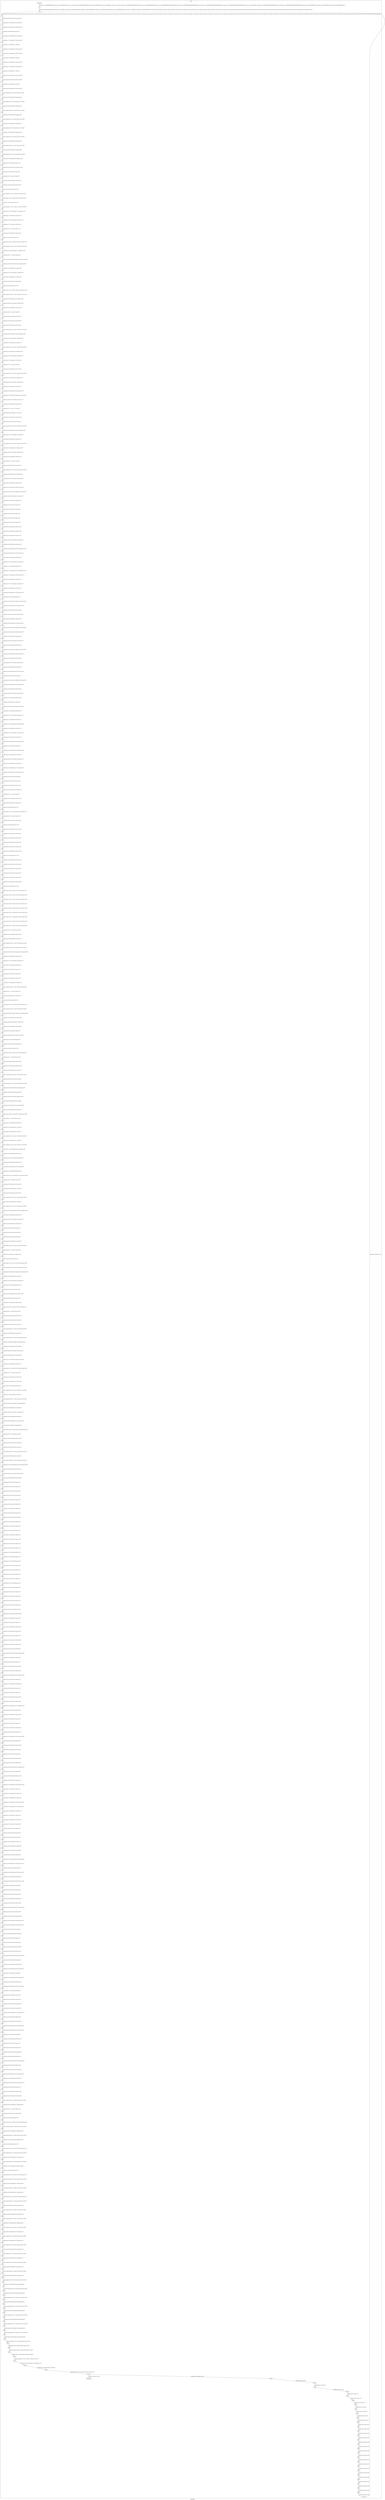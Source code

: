 digraph G {
label="Btor2XCFA";
subgraph cluster_0 {
label="main";
main_init[];
l1[];
l3[];
l4[];
l5[];
l6[];
l7[];
l8[];
l9[];
l10[];
l11[];
l12[];
l13[];
l14[];
l15[];
l16[];
l17[];
l18[];
l19[];
l20[];
l21[];
l22[];
l23[];
l24[];
l25[];
l26[];
l27[];
l28[];
l29[];
l30[];
l31[];
l32[];
l33[];
l34[];
l35[];
l36[];
l37[];
l38[];
l39[];
l40[];
l41[];
l42[];
l43[];
l44[];
l45[];
l46[];
l47[];
l48[];
l49[];
l50[];
l51[];
l52[];
l53[];
l54[];
l55[];
l56[];
l57[];
l58[];
l59[];
l60[];
l61[];
l62[];
l63[];
l64[];
l65[];
l66[];
l67[];
l68[];
l69[];
l70[];
l71[];
l72[];
l73[];
l74[];
l75[];
l76[];
l77[];
l78[];
l79[];
l80[];
l81[];
l82[];
l83[];
l84[];
l85[];
l86[];
l87[];
l88[];
l89[];
l90[];
l91[];
l92[];
l93[];
l94[];
l95[];
l96[];
l97[];
l98[];
l99[];
l100[];
l101[];
l102[];
l103[];
l104[];
l105[];
l106[];
l107[];
l108[];
l109[];
l110[];
l111[];
l112[];
l113[];
l114[];
l115[];
l116[];
l117[];
l118[];
l119[];
l120[];
l121[];
l122[];
l123[];
l124[];
l125[];
l126[];
l127[];
l128[];
l129[];
l130[];
l131[];
l132[];
l133[];
l134[];
l135[];
l136[];
l137[];
l138[];
l139[];
l140[];
l141[];
l142[];
l143[];
l144[];
l145[];
l146[];
l147[];
l148[];
l149[];
l150[];
l151[];
l152[];
l153[];
l154[];
l155[];
l156[];
l157[];
l158[];
l159[];
l160[];
l161[];
l162[];
l163[];
l164[];
l165[];
l166[];
l167[];
l168[];
l169[];
l170[];
l171[];
l172[];
l173[];
l174[];
l175[];
l176[];
l177[];
l178[];
l179[];
l180[];
l181[];
l182[];
l183[];
l184[];
l185[];
l186[];
l187[];
l188[];
l189[];
l190[];
l191[];
l192[];
l193[];
l194[];
l195[];
l196[];
l197[];
l198[];
l199[];
l200[];
l201[];
l202[];
l203[];
l204[];
l205[];
l206[];
l207[];
l208[];
l209[];
l210[];
l211[];
l212[];
l213[];
l214[];
l215[];
l216[];
l217[];
l218[];
l219[];
l220[];
l221[];
l222[];
l223[];
l224[];
l225[];
l226[];
l227[];
l228[];
l229[];
l230[];
l231[];
l232[];
l233[];
l234[];
l235[];
l236[];
l237[];
l238[];
l239[];
l240[];
l241[];
l242[];
l243[];
l244[];
l245[];
l246[];
l247[];
l248[];
l249[];
l250[];
l251[];
l252[];
l253[];
l254[];
l255[];
l256[];
l257[];
l258[];
l259[];
l260[];
l261[];
l262[];
l263[];
l264[];
l265[];
l266[];
l267[];
l268[];
l269[];
l270[];
l271[];
l272[];
l273[];
l274[];
l275[];
l276[];
l277[];
l278[];
l279[];
l280[];
l281[];
l282[];
l283[];
l284[];
l285[];
l286[];
l287[];
l288[];
l289[];
l290[];
l291[];
l292[];
l293[];
l294[];
l295[];
l296[];
l297[];
l298[];
l299[];
l300[];
l301[];
l302[];
l303[];
l304[];
l305[];
l306[];
l307[];
l308[];
l309[];
l310[];
l311[];
l312[];
l313[];
l314[];
l315[];
l316[];
l317[];
l318[];
l319[];
l320[];
l321[];
l322[];
l323[];
l324[];
l325[];
l326[];
l327[];
l328[];
l329[];
l330[];
l331[];
l332[];
l333[];
l334[];
l335[];
l336[];
l337[];
l338[];
l339[];
l340[];
l341[];
l342[];
l343[];
l344[];
l345[];
l346[];
l347[];
l348[];
l349[];
l350[];
l351[];
l352[];
l353[];
l354[];
l355[];
l356[];
l357[];
l358[];
l359[];
l360[];
l361[];
l362[];
l363[];
l364[];
l365[];
l366[];
l367[];
l368[];
l369[];
l370[];
l371[];
l372[];
l373[];
l374[];
l375[];
l376[];
l377[];
l378[];
l379[];
l380[];
l381[];
l382[];
l383[];
l384[];
l385[];
l386[];
l387[];
l388[];
l389[];
l390[];
l391[];
l392[];
l393[];
l394[];
l395[];
l396[];
l397[];
l398[];
l399[];
l400[];
l401[];
l402[];
l403[];
l404[];
l405[];
l406[];
l407[];
l408[];
l409[];
l410[];
l411[];
l412[];
l413[];
l414[];
l415[];
l416[];
l417[];
l418[];
l419[];
l420[];
l421[];
l422[];
l423[];
l424[];
l425[];
l426[];
l427[];
l428[];
l429[];
l430[];
l431[];
l432[];
l433[];
l434[];
l435[];
l436[];
l437[];
l438[];
l439[];
l440[];
l441[];
l442[];
l443[];
l444[];
l445[];
l446[];
l447[];
l448[];
l449[];
l450[];
l451[];
l452[];
l453[];
l454[];
l455[];
l456[];
l457[];
l458[];
l459[];
l460[];
l461[];
l462[];
l463[];
l464[];
l465[];
l466[];
l467[];
l468[];
l469[];
l470[];
l471[];
l472[];
l473[];
l474[];
l475[];
l476[];
l477[];
l478[];
l479[];
l480[];
l481[];
l482[];
l483[];
l484[];
l485[];
l486[];
l487[];
l488[];
l489[];
l490[];
l491[];
l492[];
l493[];
l494[];
l495[];
l496[];
l497[];
l498[];
l499[];
l500[];
l501[];
l502[];
l503[];
l504[];
l505[];
l506[];
l507[];
l508[];
l509[];
l510[];
l511[];
l512[];
l513[];
l514[];
l515[];
l516[];
l517[];
l518[];
l519[];
l520[];
l521[];
l522[];
l523[];
l524[];
l525[];
l526[];
l527[];
l528[];
l529[];
l530[];
l531[];
l532[];
l533[];
l534[];
l535[];
l536[];
l537[];
l538[];
l539[];
l540[];
l541[];
l542[];
main_error[];
l543[];
l544[];
l545[];
l546[];
l547[];
l548[];
l549[];
l550[];
l551[];
l552[];
l553[];
l554[];
l555[];
l556[];
l557[];
l558[];
l559[];
l560[];
l561[];
l562[];
l563[];
l564[];
l565[];
l566[];
l567[];
l568[];
l569[];
l570[];
main_init -> l1 [label="[(assign const_7 #b0000000000000000),(assign const_10 #b00000000),(assign const_25 #b0),(assign const_83 #b0000000000000000),(assign const_86 #b00000000),(assign const_97 #b00000001),(assign const_156 #b1),(assign const_162 #b000000000000000000000000),(assign const_163 #b0000000000000000),(assign const_165 #b00000000000000000000000000010000),(assign const_167 #b00000000000000000000000000001010),(assign const_179 #b00000000000000000000000000000001),(assign const_187 #b00000000000000000000000000000010),(assign const_194 #b00000011),(assign const_205 #b00000000000000000000000001100100),(assign const_213 #b00000000000000000000000000000000),(assign const_424 #b0000000000010110),(assign const_443 #b00000010),(assign const_488 #b0000000000001011)] "];
l3 -> l4 [label="[(havoc input_104),(havoc input_106),(havoc input_108),(havoc input_110),(havoc input_112),(havoc input_114),(havoc input_116),(havoc input_118),(havoc input_120),(havoc input_122),(havoc input_124),(havoc input_126),(havoc input_128),(havoc input_130),(havoc input_132),(havoc input_134),(havoc input_136),(havoc input_138),(havoc input_140),(havoc input_142),(havoc input_144),(havoc input_146),(havoc input_148),(havoc input_150),(havoc input_152),(havoc input_154),(havoc input_158),(havoc input_160),(havoc input_178),(havoc input_193),(havoc input_202),(havoc input_212),(havoc input_218),(havoc input_225),(havoc input_230),(havoc input_239),(havoc input_244),(havoc input_251),(havoc input_256),(havoc input_267),(havoc input_273),(havoc input_279),(havoc input_287),(havoc input_294),(havoc input_300),(havoc input_308),(havoc input_314),(havoc input_319),(havoc input_326),(havoc input_373),(havoc input_388),(havoc input_406),(havoc input_421),(havoc input_437),(havoc input_453),(havoc input_470),(havoc input_485)] "];
l4 -> l5 [label="[(assign binary_66 (bvand state_26 (bvnot state_28)))] "];
l5 -> l6 [label="[(assign binary_67 (bvand binary_66 (bvnot state_30)))] "];
l6 -> l7 [label="[(assign binary_68 (bvand binary_67 (bvnot state_32)))] "];
l7 -> l8 [label="[(assign binary_69 (bvand binary_68 state_34))] "];
l8 -> l9 [label="[(assign binary_70 (bvand binary_69 (bvnot state_36)))] "];
l9 -> l10 [label="[(assign binary_71 (bvand binary_70 (bvnot state_38)))] "];
l10 -> l11 [label="[(assign binary_72 (bvand binary_71 state_40))] "];
l11 -> l12 [label="[(assign binary_73 (bvand binary_72 (bvnot state_42)))] "];
l12 -> l13 [label="[(assign binary_74 (bvand binary_73 (bvnot state_44)))] "];
l13 -> l14 [label="[(assign binary_75 (bvand binary_74 state_46))] "];
l14 -> l15 [label="[(assign binary_76 (bvand binary_75 (bvnot state_48)))] "];
l15 -> l16 [label="[(assign binary_77 (bvand binary_76 (bvnot state_50)))] "];
l16 -> l17 [label="[(assign binary_78 (bvand binary_77 state_52))] "];
l17 -> l18 [label="[(assign binary_79 (bvand binary_78 (bvnot state_54)))] "];
l18 -> l19 [label="[(assign binary_80 (bvand binary_79 (bvnot state_56)))] "];
l19 -> l20 [label="[(assign binary_81 (bvand binary_80 state_58))] "];
l20 -> l21 [label="[(assign binary_82 (bvand binary_81 (bvnot state_60)))] "];
l21 -> l22 [label="[(assign comparison_84 (ite (= const_83 state_8) #b1 #b0))] "];
l22 -> l23 [label="[(assign binary_85 (bvand binary_82 comparison_84))] "];
l23 -> l24 [label="[(assign comparison_87 (ite (= const_86 state_11) #b1 #b0))] "];
l24 -> l25 [label="[(assign binary_88 (bvand binary_85 comparison_87))] "];
l25 -> l26 [label="[(assign comparison_89 (ite (= const_83 state_13) #b1 #b0))] "];
l26 -> l27 [label="[(assign binary_90 (bvand binary_88 comparison_89))] "];
l27 -> l28 [label="[(assign comparison_91 (ite (= const_83 state_15) #b1 #b0))] "];
l28 -> l29 [label="[(assign binary_92 (bvand binary_90 comparison_91))] "];
l29 -> l30 [label="[(assign comparison_93 (ite (= const_83 state_17) #b1 #b0))] "];
l30 -> l31 [label="[(assign binary_94 (bvand binary_92 comparison_93))] "];
l31 -> l32 [label="[(assign comparison_95 (ite (= const_83 state_19) #b1 #b0))] "];
l32 -> l33 [label="[(assign binary_96 (bvand binary_94 comparison_95))] "];
l33 -> l34 [label="[(assign comparison_98 (ite (= const_97 state_21) #b1 #b0))] "];
l34 -> l35 [label="[(assign binary_99 (bvand binary_96 comparison_98))] "];
l35 -> l36 [label="[(assign comparison_100 (ite (= const_83 state_23) #b1 #b0))] "];
l36 -> l37 [label="[(assign binary_101 (bvand binary_99 comparison_100))] "];
l37 -> l38 [label="[(assign binary_102 (bvand state_64 binary_101))] "];
l38 -> l39 [label="[(assign binary_159 (bvor input_122 (bvnot input_158)))] "];
l39 -> l40 [label="[(assign binary_161 (bvor input_124 input_158))] "];
l40 -> l41 [label="[(assign binary_164 (++ input_104 const_163))] "];
l41 -> l42 [label="[(assign binary_166 (bvashr binary_164 const_165))] "];
l42 -> l43 [label="[(assign binary_168 (bvsrem binary_166 const_167))] "];
l43 -> l44 [label="[(assign slice_169 (extract binary_168 8 32))] "];
l44 -> l45 [label="[(assign comparison_170 (ite (= const_162 slice_169) #b1 #b0))] "];
l45 -> l46 [label="[(assign ternary_171 (ite (= input_158 #b1) const_86 input_106))] "];
l46 -> l47 [label="[(assign slice_172 (extract binary_168 0 8))] "];
l47 -> l48 [label="[(assign comparison_173 (ite (= ternary_171 slice_172) #b1 #b0))] "];
l48 -> l49 [label="[(assign binary_174 (bvand comparison_170 comparison_173))] "];
l49 -> l50 [label="[(assign binary_175 (bvand binary_161 binary_174))] "];
l50 -> l51 [label="[(assign binary_176 (bvor (bvnot input_160) binary_175))] "];
l51 -> l52 [label="[(assign binary_177 (bvand binary_159 binary_176))] "];
l52 -> l53 [label="[(assign binary_180 (++ const_162 ternary_171))] "];
l53 -> l54 [label="[(assign binary_181 (bvadd const_179 binary_180))] "];
l54 -> l55 [label="[(assign slice_182 (extract binary_181 0 8))] "];
l55 -> l56 [label="[(assign ternary_183 (ite (= input_160 #b1) slice_182 ternary_171))] "];
l56 -> l57 [label="[(assign comparison_184 (ite (= slice_172 ternary_183) #b1 #b0))] "];
l57 -> l58 [label="[(assign binary_185 (bvand comparison_170 comparison_184))] "];
l58 -> l59 [label="[(assign binary_186 (++ const_162 ternary_183))] "];
l59 -> l60 [label="[(assign comparison_188 (ite (bvule binary_186 const_187) #b1 #b0))] "];
l60 -> l61 [label="[(assign binary_189 (bvand (bvnot binary_185) comparison_188))] "];
l61 -> l62 [label="[(assign binary_190 (bvand binary_161 binary_189))] "];
l62 -> l63 [label="[(assign binary_191 (bvor (bvnot input_178) binary_190))] "];
l63 -> l64 [label="[(assign binary_192 (bvand binary_177 binary_191))] "];
l64 -> l65 [label="[(assign binary_195 (bvadd const_179 binary_186))] "];
l65 -> l66 [label="[(assign slice_196 (extract binary_195 0 8))] "];
l66 -> l67 [label="[(assign ternary_197 (ite (= input_178 #b1) slice_196 ternary_183))] "];
l67 -> l68 [label="[(assign comparison_198 (ite (= const_194 ternary_197) #b1 #b0))] "];
l68 -> l69 [label="[(assign binary_199 (bvand binary_161 comparison_198))] "];
l69 -> l70 [label="[(assign binary_200 (bvor (bvnot input_193) binary_199))] "];
l70 -> l71 [label="[(assign binary_201 (bvand binary_192 binary_200))] "];
l71 -> l72 [label="[(assign binary_203 (++ input_108 const_163))] "];
l72 -> l73 [label="[(assign binary_204 (bvashr binary_203 const_165))] "];
l73 -> l74 [label="[(assign binary_206 (bvsrem binary_204 const_205))] "];
l74 -> l75 [label="[(assign binary_207 (bvsdiv binary_206 const_167))] "];
l75 -> l76 [label="[(assign comparison_208 (ite (= const_179 binary_207) #b1 #b0))] "];
l76 -> l77 [label="[(assign binary_209 (bvand input_130 (bvnot comparison_208)))] "];
l77 -> l78 [label="[(assign binary_210 (bvor (bvnot input_202) binary_209))] "];
l78 -> l79 [label="[(assign binary_211 (bvand binary_201 binary_210))] "];
l79 -> l80 [label="[(assign comparison_214 (ite (= const_213 binary_204) #b1 #b0))] "];
l80 -> l81 [label="[(assign binary_215 (bvand input_132 comparison_214))] "];
l81 -> l82 [label="[(assign binary_216 (bvor (bvnot input_212) binary_215))] "];
l82 -> l83 [label="[(assign binary_217 (bvand binary_211 binary_216))] "];
l83 -> l84 [label="[(assign binary_219 (++ input_110 const_163))] "];
l84 -> l85 [label="[(assign binary_220 (bvashr binary_219 const_165))] "];
l85 -> l86 [label="[(assign comparison_221 (ite (= const_179 binary_220) #b1 #b0))] "];
l86 -> l87 [label="[(assign binary_222 (bvand input_136 comparison_221))] "];
l87 -> l88 [label="[(assign binary_223 (bvor (bvnot input_218) binary_222))] "];
l88 -> l89 [label="[(assign binary_224 (bvand binary_217 binary_223))] "];
l89 -> l90 [label="[(assign binary_226 (bvand input_136 (bvnot input_218)))] "];
l90 -> l91 [label="[(assign binary_227 (bvand (bvnot comparison_221) binary_226))] "];
l91 -> l92 [label="[(assign binary_228 (bvor (bvnot input_225) binary_227))] "];
l92 -> l93 [label="[(assign binary_229 (bvand binary_224 binary_228))] "];
l93 -> l94 [label="[(assign binary_231 (++ input_112 const_163))] "];
l94 -> l95 [label="[(assign binary_232 (bvashr binary_231 const_165))] "];
l95 -> l96 [label="[(assign binary_233 (bvsrem binary_232 const_205))] "];
l96 -> l97 [label="[(assign binary_234 (bvsdiv binary_233 const_167))] "];
l97 -> l98 [label="[(assign comparison_235 (ite (= const_187 binary_234) #b1 #b0))] "];
l98 -> l99 [label="[(assign binary_236 (bvand input_142 (bvnot comparison_235)))] "];
l99 -> l100 [label="[(assign binary_237 (bvor (bvnot input_230) binary_236))] "];
l100 -> l101 [label="[(assign binary_238 (bvand binary_229 binary_237))] "];
l101 -> l102 [label="[(assign comparison_240 (ite (= const_213 binary_232) #b1 #b0))] "];
l102 -> l103 [label="[(assign binary_241 (bvand input_144 comparison_240))] "];
l103 -> l104 [label="[(assign binary_242 (bvor (bvnot input_239) binary_241))] "];
l104 -> l105 [label="[(assign binary_243 (bvand binary_238 binary_242))] "];
l105 -> l106 [label="[(assign binary_245 (++ input_114 const_163))] "];
l106 -> l107 [label="[(assign binary_246 (bvashr binary_245 const_165))] "];
l107 -> l108 [label="[(assign comparison_247 (ite (= const_187 binary_246) #b1 #b0))] "];
l108 -> l109 [label="[(assign binary_248 (bvand input_148 comparison_247))] "];
l109 -> l110 [label="[(assign binary_249 (bvor (bvnot input_244) binary_248))] "];
l110 -> l111 [label="[(assign binary_250 (bvand binary_243 binary_249))] "];
l111 -> l112 [label="[(assign binary_252 (bvand input_148 (bvnot input_244)))] "];
l112 -> l113 [label="[(assign binary_253 (bvand (bvnot comparison_247) binary_252))] "];
l113 -> l114 [label="[(assign binary_254 (bvor (bvnot input_251) binary_253))] "];
l114 -> l115 [label="[(assign binary_255 (bvand binary_250 binary_254))] "];
l115 -> l116 [label="[(assign binary_257 (bvor input_140 input_230))] "];
l116 -> l117 [label="[(assign binary_258 (bvor binary_257 input_239))] "];
l117 -> l118 [label="[(assign binary_259 (bvor input_120 input_193))] "];
l118 -> l119 [label="[(assign binary_260 (bvor input_128 input_202))] "];
l119 -> l120 [label="[(assign binary_261 (bvor binary_260 input_212))] "];
l120 -> l121 [label="[(assign binary_262 (bvand binary_259 binary_261))] "];
l121 -> l122 [label="[(assign binary_263 (bvand binary_258 binary_262))] "];
l122 -> l123 [label="[(assign binary_264 (bvand input_154 binary_263))] "];
l123 -> l124 [label="[(assign binary_265 (bvor (bvnot input_256) binary_264))] "];
l124 -> l125 [label="[(assign binary_266 (bvand binary_255 binary_265))] "];
l125 -> l126 [label="[(assign binary_268 (bvand binary_259 (bvnot comparison_214)))] "];
l126 -> l127 [label="[(assign binary_269 (bvand input_132 (bvnot input_212)))] "];
l127 -> l128 [label="[(assign binary_270 (bvand binary_268 binary_269))] "];
l128 -> l129 [label="[(assign binary_271 (bvor (bvnot input_267) binary_270))] "];
l129 -> l130 [label="[(assign binary_272 (bvand binary_266 binary_271))] "];
l130 -> l131 [label="[(assign binary_274 (bvand binary_259 (bvnot comparison_214)))] "];
l131 -> l132 [label="[(assign binary_275 (bvand binary_269 (bvnot input_267)))] "];
l132 -> l133 [label="[(assign binary_276 (bvand binary_274 binary_275))] "];
l133 -> l134 [label="[(assign binary_277 (bvor (bvnot input_273) binary_276))] "];
l134 -> l135 [label="[(assign binary_278 (bvand binary_272 binary_277))] "];
l135 -> l136 [label="[(assign binary_280 (bvand input_122 (bvnot input_158)))] "];
l136 -> l137 [label="[(assign binary_281 (bvor binary_280 input_273))] "];
l137 -> l138 [label="[(assign binary_282 (bvand (bvnot comparison_214) binary_281))] "];
l138 -> l139 [label="[(assign binary_283 (bvand binary_275 (bvnot input_273)))] "];
l139 -> l140 [label="[(assign binary_284 (bvand binary_282 binary_283))] "];
l140 -> l141 [label="[(assign binary_285 (bvor (bvnot input_279) binary_284))] "];
l141 -> l142 [label="[(assign binary_286 (bvand binary_278 binary_285))] "];
l142 -> l143 [label="[(assign binary_288 (bvand input_144 (bvnot input_239)))] "];
l143 -> l144 [label="[(assign binary_289 (bvand (bvnot comparison_240) binary_288))] "];
l144 -> l145 [label="[(assign binary_290 (bvand binary_259 (bvnot input_273)))] "];
l145 -> l146 [label="[(assign binary_291 (bvand binary_289 binary_290))] "];
l146 -> l147 [label="[(assign binary_292 (bvor (bvnot input_287) binary_291))] "];
l147 -> l148 [label="[(assign binary_293 (bvand binary_286 binary_292))] "];
l148 -> l149 [label="[(assign binary_295 (bvand (bvnot comparison_240) binary_290))] "];
l149 -> l150 [label="[(assign binary_296 (bvand binary_288 (bvnot input_287)))] "];
l150 -> l151 [label="[(assign binary_297 (bvand binary_295 binary_296))] "];
l151 -> l152 [label="[(assign binary_298 (bvor (bvnot input_294) binary_297))] "];
l152 -> l153 [label="[(assign binary_299 (bvand binary_293 binary_298))] "];
l153 -> l154 [label="[(assign binary_301 (bvand binary_281 (bvnot input_279)))] "];
l154 -> l155 [label="[(assign binary_302 (bvor binary_301 input_294))] "];
l155 -> l156 [label="[(assign binary_303 (bvand (bvnot comparison_240) binary_302))] "];
l156 -> l157 [label="[(assign binary_304 (bvand binary_296 (bvnot input_294)))] "];
l157 -> l158 [label="[(assign binary_305 (bvand binary_303 binary_304))] "];
l158 -> l159 [label="[(assign binary_306 (bvor (bvnot input_300) binary_305))] "];
l159 -> l160 [label="[(assign binary_307 (bvand binary_299 binary_306))] "];
l160 -> l161 [label="[(assign binary_309 (bvor input_152 input_256))] "];
l161 -> l162 [label="[(assign binary_310 (bvand binary_290 (bvnot input_294)))] "];
l162 -> l163 [label="[(assign binary_311 (bvand binary_309 binary_310))] "];
l163 -> l164 [label="[(assign binary_312 (bvor (bvnot input_308) binary_311))] "];
l164 -> l165 [label="[(assign binary_313 (bvand binary_307 binary_312))] "];
l165 -> l166 [label="[(assign binary_315 (bvand binary_309 (bvnot input_308)))] "];
l166 -> l167 [label="[(assign binary_316 (bvand binary_310 binary_315))] "];
l167 -> l168 [label="[(assign binary_317 (bvor (bvnot input_314) binary_316))] "];
l168 -> l169 [label="[(assign binary_318 (bvand binary_313 binary_317))] "];
l169 -> l170 [label="[(assign binary_320 (bvand binary_302 (bvnot input_300)))] "];
l170 -> l171 [label="[(assign binary_321 (bvor binary_320 input_314))] "];
l171 -> l172 [label="[(assign binary_322 (bvand binary_315 (bvnot input_314)))] "];
l172 -> l173 [label="[(assign binary_323 (bvand binary_321 binary_322))] "];
l173 -> l174 [label="[(assign binary_324 (bvor (bvnot input_319) binary_323))] "];
l174 -> l175 [label="[(assign binary_325 (bvand binary_318 binary_324))] "];
l175 -> l176 [label="[(assign binary_327 (bvand binary_161 (bvnot input_193)))] "];
l176 -> l177 [label="[(assign binary_328 (bvand input_154 (bvnot input_256)))] "];
l177 -> l178 [label="[(assign binary_329 (bvor binary_328 input_308))] "];
l178 -> l179 [label="[(assign binary_330 (bvor binary_329 input_314))] "];
l179 -> l180 [label="[(assign binary_331 (bvor binary_330 input_319))] "];
l180 -> l181 [label="[(assign binary_332 (bvand binary_327 binary_331))] "];
l181 -> l182 [label="[(assign binary_333 (++ const_162 input_116))] "];
l182 -> l183 [label="[(assign binary_334 (bvsrem binary_333 const_187))] "];
l183 -> l184 [label="[(assign binary_335 (bvadd const_179 binary_334))] "];
l184 -> l185 [label="[(assign slice_336 (extract binary_335 0 8))] "];
l185 -> l186 [label="[(assign ternary_337 (ite (= input_256 #b1) slice_336 input_116))] "];
l186 -> l187 [label="[(assign binary_338 (++ const_162 ternary_337))] "];
l187 -> l188 [label="[(assign binary_339 (bvmul const_167 binary_338))] "];
l188 -> l189 [label="[(assign slice_340 (extract binary_339 0 16))] "];
l189 -> l190 [label="[(assign binary_341 (bvsrem binary_232 const_167))] "];
l190 -> l191 [label="[(assign binary_342 (bvmul const_167 binary_341))] "];
l191 -> l192 [label="[(assign binary_343 (bvadd const_187 binary_342))] "];
l192 -> l193 [label="[(assign binary_344 (bvmul const_167 binary_234))] "];
l193 -> l194 [label="[(assign binary_345 (bvmul const_167 binary_344))] "];
l194 -> l195 [label="[(assign binary_346 (bvadd binary_343 binary_345))] "];
l195 -> l196 [label="[(assign slice_347 (extract binary_346 0 16))] "];
l196 -> l197 [label="[(assign binary_348 (bvsrem binary_204 const_167))] "];
l197 -> l198 [label="[(assign binary_349 (bvmul const_167 binary_348))] "];
l198 -> l199 [label="[(assign binary_350 (bvadd const_179 binary_349))] "];
l199 -> l200 [label="[(assign binary_351 (bvmul const_167 binary_207))] "];
l200 -> l201 [label="[(assign binary_352 (bvmul const_167 binary_351))] "];
l201 -> l202 [label="[(assign binary_353 (bvadd binary_350 binary_352))] "];
l202 -> l203 [label="[(assign slice_354 (extract binary_353 0 16))] "];
l203 -> l204 [label="[(assign ternary_355 (ite (= input_267 #b1) slice_354 input_104))] "];
l204 -> l205 [label="[(assign ternary_356 (ite (= input_273 #b1) slice_354 ternary_355))] "];
l205 -> l206 [label="[(assign ternary_357 (ite (= input_279 #b1) slice_354 ternary_356))] "];
l206 -> l207 [label="[(assign ternary_358 (ite (= input_287 #b1) slice_347 ternary_357))] "];
l207 -> l208 [label="[(assign ternary_359 (ite (= input_294 #b1) slice_347 ternary_358))] "];
l208 -> l209 [label="[(assign ternary_360 (ite (= input_300 #b1) slice_347 ternary_359))] "];
l209 -> l210 [label="[(assign ternary_361 (ite (= input_308 #b1) slice_340 ternary_360))] "];
l210 -> l211 [label="[(assign ternary_362 (ite (= input_314 #b1) slice_340 ternary_361))] "];
l211 -> l212 [label="[(assign ternary_363 (ite (= input_319 #b1) slice_340 ternary_362))] "];
l212 -> l213 [label="[(assign binary_364 (++ ternary_363 const_163))] "];
l213 -> l214 [label="[(assign binary_365 (bvashr binary_364 const_165))] "];
l214 -> l215 [label="[(assign binary_366 (bvsrem binary_365 const_167))] "];
l215 -> l216 [label="[(assign comparison_367 (ite (= const_213 binary_366) #b1 #b0))] "];
l216 -> l217 [label="[(assign comparison_368 (ite (= const_86 ternary_197) #b1 #b0))] "];
l217 -> l218 [label="[(assign binary_369 (bvand (bvnot comparison_367) comparison_368))] "];
l218 -> l219 [label="[(assign binary_370 (bvand binary_332 binary_369))] "];
l219 -> l220 [label="[(assign binary_371 (bvor (bvnot input_326) binary_370))] "];
l220 -> l221 [label="[(assign binary_372 (bvand binary_325 binary_371))] "];
l221 -> l222 [label="[(assign binary_374 (bvor binary_261 input_267))] "];
l222 -> l223 [label="[(assign binary_375 (bvor binary_374 input_273))] "];
l223 -> l224 [label="[(assign binary_376 (bvor binary_375 input_279))] "];
l224 -> l225 [label="[(assign binary_377 (bvand binary_327 binary_376))] "];
l225 -> l226 [label="[(assign comparison_378 (ite (= const_179 binary_366) #b1 #b0))] "];
l226 -> l227 [label="[(assign binary_379 (++ const_162 ternary_197))] "];
l227 -> l228 [label="[(assign binary_380 (bvadd const_179 binary_379))] "];
l228 -> l229 [label="[(assign slice_381 (extract binary_380 0 8))] "];
l229 -> l230 [label="[(assign ternary_382 (ite (= input_326 #b1) slice_381 ternary_197))] "];
l230 -> l231 [label="[(assign comparison_383 (ite (= const_97 ternary_382) #b1 #b0))] "];
l231 -> l232 [label="[(assign binary_384 (bvand (bvnot comparison_378) comparison_383))] "];
l232 -> l233 [label="[(assign binary_385 (bvand binary_377 binary_384))] "];
l233 -> l234 [label="[(assign binary_386 (bvor (bvnot input_373) binary_385))] "];
l234 -> l235 [label="[(assign binary_387 (bvand binary_372 binary_386))] "];
l235 -> l236 [label="[(assign binary_389 (bvor input_134 input_218))] "];
l236 -> l237 [label="[(assign binary_390 (bvand input_130 (bvnot input_202)))] "];
l237 -> l238 [label="[(assign binary_391 (bvor binary_390 input_373))] "];
l238 -> l239 [label="[(assign binary_392 (bvand binary_389 binary_391))] "];
l239 -> l240 [label="[(assign slice_393 (extract binary_365 0 16))] "];
l240 -> l241 [label="[(assign ternary_394 (ite (= input_373 #b1) slice_393 input_108))] "];
l241 -> l242 [label="[(assign binary_395 (++ ternary_394 const_163))] "];
l242 -> l243 [label="[(assign binary_396 (bvashr binary_395 const_165))] "];
l243 -> l244 [label="[(assign binary_397 (bvsrem binary_396 const_205))] "];
l244 -> l245 [label="[(assign binary_398 (bvsdiv binary_397 const_167))] "];
l245 -> l246 [label="[(assign comparison_399 (ite (= const_179 binary_398) #b1 #b0))] "];
l246 -> l247 [label="[(assign binary_400 (bvsdiv binary_396 const_205))] "];
l247 -> l248 [label="[(assign comparison_401 (ite (= const_213 binary_400) #b1 #b0))] "];
l248 -> l249 [label="[(assign binary_402 (bvand comparison_399 comparison_401))] "];
l249 -> l250 [label="[(assign binary_403 (bvand binary_392 binary_402))] "];
l250 -> l251 [label="[(assign binary_404 (bvor (bvnot input_388) binary_403))] "];
l251 -> l252 [label="[(assign binary_405 (bvand binary_387 binary_404))] "];
l252 -> l253 [label="[(assign binary_407 (bvand binary_391 (bvnot input_388)))] "];
l253 -> l254 [label="[(assign binary_408 (bvand binary_389 binary_407))] "];
l254 -> l255 [label="[(assign ternary_409 (ite (= input_388 #b1) const_83 ternary_394))] "];
l255 -> l256 [label="[(assign binary_410 (++ ternary_409 const_163))] "];
l256 -> l257 [label="[(assign binary_411 (bvashr binary_410 const_165))] "];
l257 -> l258 [label="[(assign binary_412 (bvsrem binary_411 const_205))] "];
l258 -> l259 [label="[(assign binary_413 (bvsdiv binary_412 const_167))] "];
l259 -> l260 [label="[(assign comparison_414 (ite (= const_179 binary_413) #b1 #b0))] "];
l260 -> l261 [label="[(assign binary_415 (bvsdiv binary_411 const_205))] "];
l261 -> l262 [label="[(assign comparison_416 (ite (= const_213 binary_415) #b1 #b0))] "];
l262 -> l263 [label="[(assign binary_417 (bvand comparison_414 comparison_416))] "];
l263 -> l264 [label="[(assign binary_418 (bvand binary_408 binary_417))] "];
l264 -> l265 [label="[(assign binary_419 (bvor (bvnot input_406) binary_418))] "];
l265 -> l266 [label="[(assign binary_420 (bvand binary_405 binary_419))] "];
l266 -> l267 [label="[(assign binary_422 (bvand binary_407 (bvnot input_406)))] "];
l267 -> l268 [label="[(assign binary_423 (bvand binary_389 binary_422))] "];
l268 -> l269 [label="[(assign ternary_425 (ite (= input_406 #b1) const_424 ternary_409))] "];
l269 -> l270 [label="[(assign binary_426 (++ ternary_425 const_163))] "];
l270 -> l271 [label="[(assign binary_427 (bvashr binary_426 const_165))] "];
l271 -> l272 [label="[(assign binary_428 (bvsrem binary_427 const_205))] "];
l272 -> l273 [label="[(assign binary_429 (bvsdiv binary_428 const_167))] "];
l273 -> l274 [label="[(assign comparison_430 (ite (= const_179 binary_429) #b1 #b0))] "];
l274 -> l275 [label="[(assign binary_431 (bvsdiv binary_427 const_205))] "];
l275 -> l276 [label="[(assign comparison_432 (ite (= const_213 binary_431) #b1 #b0))] "];
l276 -> l277 [label="[(assign binary_433 (bvand comparison_430 (bvnot comparison_432)))] "];
l277 -> l278 [label="[(assign binary_434 (bvand binary_423 binary_433))] "];
l278 -> l279 [label="[(assign binary_435 (bvor (bvnot input_421) binary_434))] "];
l279 -> l280 [label="[(assign binary_436 (bvand binary_420 binary_435))] "];
l280 -> l281 [label="[(assign binary_438 (bvor binary_258 input_287))] "];
l281 -> l282 [label="[(assign binary_439 (bvor binary_438 input_294))] "];
l282 -> l283 [label="[(assign binary_440 (bvor binary_439 input_300))] "];
l283 -> l284 [label="[(assign binary_441 (bvand binary_327 binary_440))] "];
l284 -> l285 [label="[(assign comparison_442 (ite (= const_187 binary_366) #b1 #b0))] "];
l285 -> l286 [label="[(assign binary_444 (++ const_162 ternary_382))] "];
l286 -> l287 [label="[(assign binary_445 (bvadd const_179 binary_444))] "];
l287 -> l288 [label="[(assign slice_446 (extract binary_445 0 8))] "];
l288 -> l289 [label="[(assign ternary_447 (ite (= input_373 #b1) slice_446 ternary_382))] "];
l289 -> l290 [label="[(assign comparison_448 (ite (= const_443 ternary_447) #b1 #b0))] "];
l290 -> l291 [label="[(assign binary_449 (bvand (bvnot comparison_442) comparison_448))] "];
l291 -> l292 [label="[(assign binary_450 (bvand binary_441 binary_449))] "];
l292 -> l293 [label="[(assign binary_451 (bvor (bvnot input_437) binary_450))] "];
l293 -> l294 [label="[(assign binary_452 (bvand binary_436 binary_451))] "];
l294 -> l295 [label="[(assign binary_454 (bvor input_146 input_244))] "];
l295 -> l296 [label="[(assign binary_455 (bvand input_142 (bvnot input_230)))] "];
l296 -> l297 [label="[(assign binary_456 (bvor binary_455 input_437))] "];
l297 -> l298 [label="[(assign binary_457 (bvand binary_454 binary_456))] "];
l298 -> l299 [label="[(assign ternary_458 (ite (= input_437 #b1) slice_393 input_112))] "];
l299 -> l300 [label="[(assign binary_459 (++ ternary_458 const_163))] "];
l300 -> l301 [label="[(assign binary_460 (bvashr binary_459 const_165))] "];
l301 -> l302 [label="[(assign binary_461 (bvsrem binary_460 const_205))] "];
l302 -> l303 [label="[(assign binary_462 (bvsdiv binary_461 const_167))] "];
l303 -> l304 [label="[(assign comparison_463 (ite (= const_187 binary_462) #b1 #b0))] "];
l304 -> l305 [label="[(assign binary_464 (bvsdiv binary_460 const_205))] "];
l305 -> l306 [label="[(assign comparison_465 (ite (= const_213 binary_464) #b1 #b0))] "];
l306 -> l307 [label="[(assign binary_466 (bvand comparison_463 comparison_465))] "];
l307 -> l308 [label="[(assign binary_467 (bvand binary_457 binary_466))] "];
l308 -> l309 [label="[(assign binary_468 (bvor (bvnot input_453) binary_467))] "];
l309 -> l310 [label="[(assign binary_469 (bvand binary_452 binary_468))] "];
l310 -> l311 [label="[(assign binary_471 (bvand binary_456 (bvnot input_453)))] "];
l311 -> l312 [label="[(assign binary_472 (bvand binary_454 binary_471))] "];
l312 -> l313 [label="[(assign ternary_473 (ite (= input_453 #b1) const_83 ternary_458))] "];
l313 -> l314 [label="[(assign binary_474 (++ ternary_473 const_163))] "];
l314 -> l315 [label="[(assign binary_475 (bvashr binary_474 const_165))] "];
l315 -> l316 [label="[(assign binary_476 (bvsrem binary_475 const_205))] "];
l316 -> l317 [label="[(assign binary_477 (bvsdiv binary_476 const_167))] "];
l317 -> l318 [label="[(assign comparison_478 (ite (= const_187 binary_477) #b1 #b0))] "];
l318 -> l319 [label="[(assign binary_479 (bvsdiv binary_475 const_205))] "];
l319 -> l320 [label="[(assign comparison_480 (ite (= const_213 binary_479) #b1 #b0))] "];
l320 -> l321 [label="[(assign binary_481 (bvand comparison_478 comparison_480))] "];
l321 -> l322 [label="[(assign binary_482 (bvand binary_472 binary_481))] "];
l322 -> l323 [label="[(assign binary_483 (bvor (bvnot input_470) binary_482))] "];
l323 -> l324 [label="[(assign binary_484 (bvand binary_469 binary_483))] "];
l324 -> l325 [label="[(assign binary_486 (bvand binary_471 (bvnot input_470)))] "];
l325 -> l326 [label="[(assign binary_487 (bvand binary_454 binary_486))] "];
l326 -> l327 [label="[(assign ternary_489 (ite (= input_470 #b1) const_488 ternary_473))] "];
l327 -> l328 [label="[(assign binary_490 (++ ternary_489 const_163))] "];
l328 -> l329 [label="[(assign binary_491 (bvashr binary_490 const_165))] "];
l329 -> l330 [label="[(assign binary_492 (bvsrem binary_491 const_205))] "];
l330 -> l331 [label="[(assign binary_493 (bvsdiv binary_492 const_167))] "];
l331 -> l332 [label="[(assign comparison_494 (ite (= const_187 binary_493) #b1 #b0))] "];
l332 -> l333 [label="[(assign binary_495 (bvsdiv binary_491 const_205))] "];
l333 -> l334 [label="[(assign comparison_496 (ite (= const_213 binary_495) #b1 #b0))] "];
l334 -> l335 [label="[(assign binary_497 (bvand comparison_494 (bvnot comparison_496)))] "];
l335 -> l336 [label="[(assign binary_498 (bvand binary_487 binary_497))] "];
l336 -> l337 [label="[(assign binary_499 (bvor (bvnot input_485) binary_498))] "];
l337 -> l338 [label="[(assign binary_500 (bvand binary_484 binary_499))] "];
l338 -> l339 [label="[(assign binary_501 (bvor input_158 input_160))] "];
l339 -> l340 [label="[(assign binary_502 (bvor input_178 binary_501))] "];
l340 -> l341 [label="[(assign binary_503 (bvor input_193 binary_502))] "];
l341 -> l342 [label="[(assign binary_504 (bvor input_202 binary_503))] "];
l342 -> l343 [label="[(assign binary_505 (bvor input_212 binary_504))] "];
l343 -> l344 [label="[(assign binary_506 (bvor input_218 binary_505))] "];
l344 -> l345 [label="[(assign binary_507 (bvor input_225 binary_506))] "];
l345 -> l346 [label="[(assign binary_508 (bvor input_230 binary_507))] "];
l346 -> l347 [label="[(assign binary_509 (bvor input_239 binary_508))] "];
l347 -> l348 [label="[(assign binary_510 (bvor input_244 binary_509))] "];
l348 -> l349 [label="[(assign binary_511 (bvor input_251 binary_510))] "];
l349 -> l350 [label="[(assign binary_512 (bvor input_256 binary_511))] "];
l350 -> l351 [label="[(assign binary_513 (bvor input_267 binary_512))] "];
l351 -> l352 [label="[(assign binary_514 (bvor input_273 binary_513))] "];
l352 -> l353 [label="[(assign binary_515 (bvor input_279 binary_514))] "];
l353 -> l354 [label="[(assign binary_516 (bvor input_287 binary_515))] "];
l354 -> l355 [label="[(assign binary_517 (bvor input_294 binary_516))] "];
l355 -> l356 [label="[(assign binary_518 (bvor input_300 binary_517))] "];
l356 -> l357 [label="[(assign binary_519 (bvor input_308 binary_518))] "];
l357 -> l358 [label="[(assign binary_520 (bvor input_314 binary_519))] "];
l358 -> l359 [label="[(assign binary_521 (bvor input_319 binary_520))] "];
l359 -> l360 [label="[(assign binary_522 (bvor input_326 binary_521))] "];
l360 -> l361 [label="[(assign binary_523 (bvor input_373 binary_522))] "];
l361 -> l362 [label="[(assign binary_524 (bvor input_388 binary_523))] "];
l362 -> l363 [label="[(assign binary_525 (bvor input_406 binary_524))] "];
l363 -> l364 [label="[(assign binary_526 (bvor input_421 binary_525))] "];
l364 -> l365 [label="[(assign binary_527 (bvor input_437 binary_526))] "];
l365 -> l366 [label="[(assign binary_528 (bvor input_453 binary_527))] "];
l366 -> l367 [label="[(assign binary_529 (bvor input_470 binary_528))] "];
l367 -> l368 [label="[(assign binary_530 (bvor input_485 binary_529))] "];
l368 -> l369 [label="[(assign binary_531 (bvand binary_500 binary_530))] "];
l369 -> l370 [label="[(assign binary_532 (bvand input_120 input_122))] "];
l370 -> l371 [label="[(assign binary_533 (bvor input_120 input_122))] "];
l371 -> l372 [label="[(assign binary_534 (bvand input_124 binary_533))] "];
l372 -> l373 [label="[(assign binary_535 (bvor binary_532 binary_534))] "];
l373 -> l374 [label="[(assign binary_536 (bvor input_124 binary_533))] "];
l374 -> l375 [label="[(assign binary_537 (bvand input_126 binary_536))] "];
l375 -> l376 [label="[(assign binary_538 (bvor binary_535 binary_537))] "];
l376 -> l377 [label="[(assign binary_539 (bvor input_126 binary_536))] "];
l377 -> l378 [label="[(assign binary_540 (bvand (bvnot binary_538) binary_539))] "];
l378 -> l379 [label="[(assign binary_541 (bvand input_128 input_130))] "];
l379 -> l380 [label="[(assign binary_542 (bvor input_128 input_130))] "];
l380 -> l381 [label="[(assign binary_543 (bvand input_132 binary_542))] "];
l381 -> l382 [label="[(assign binary_544 (bvor binary_541 binary_543))] "];
l382 -> l383 [label="[(assign binary_545 (bvand binary_540 (bvnot binary_544)))] "];
l383 -> l384 [label="[(assign binary_546 (bvor input_132 binary_542))] "];
l384 -> l385 [label="[(assign binary_547 (bvand binary_545 binary_546))] "];
l385 -> l386 [label="[(assign binary_548 (bvand input_134 input_136))] "];
l386 -> l387 [label="[(assign binary_549 (bvor input_134 input_136))] "];
l387 -> l388 [label="[(assign binary_550 (bvand input_138 binary_549))] "];
l388 -> l389 [label="[(assign binary_551 (bvor binary_548 binary_550))] "];
l389 -> l390 [label="[(assign binary_552 (bvand binary_547 (bvnot binary_551)))] "];
l390 -> l391 [label="[(assign binary_553 (bvor input_138 binary_549))] "];
l391 -> l392 [label="[(assign binary_554 (bvand binary_552 binary_553))] "];
l392 -> l393 [label="[(assign binary_555 (bvand input_140 input_142))] "];
l393 -> l394 [label="[(assign binary_556 (bvor input_140 input_142))] "];
l394 -> l395 [label="[(assign binary_557 (bvand input_144 binary_556))] "];
l395 -> l396 [label="[(assign binary_558 (bvor binary_555 binary_557))] "];
l396 -> l397 [label="[(assign binary_559 (bvand binary_554 (bvnot binary_558)))] "];
l397 -> l398 [label="[(assign binary_560 (bvor input_144 binary_556))] "];
l398 -> l399 [label="[(assign binary_561 (bvand binary_559 binary_560))] "];
l399 -> l400 [label="[(assign binary_562 (bvand input_146 input_148))] "];
l400 -> l401 [label="[(assign binary_563 (bvor input_146 input_148))] "];
l401 -> l402 [label="[(assign binary_564 (bvand input_150 binary_563))] "];
l402 -> l403 [label="[(assign binary_565 (bvor binary_562 binary_564))] "];
l403 -> l404 [label="[(assign binary_566 (bvand binary_561 (bvnot binary_565)))] "];
l404 -> l405 [label="[(assign binary_567 (bvor input_150 binary_563))] "];
l405 -> l406 [label="[(assign binary_568 (bvand binary_566 binary_567))] "];
l406 -> l407 [label="[(assign binary_569 (bvand input_152 input_154))] "];
l407 -> l408 [label="[(assign binary_570 (bvand binary_568 (bvnot binary_569)))] "];
l408 -> l409 [label="[(assign binary_571 (bvor input_152 input_154))] "];
l409 -> l410 [label="[(assign binary_572 (bvand binary_570 binary_571))] "];
l410 -> l411 [label="[(assign binary_573 (bvand binary_531 binary_572))] "];
l411 -> l412 [label="[(assign binary_574 (bvand binary_310 (bvnot input_314)))] "];
l412 -> l413 [label="[(assign binary_575 (bvand binary_321 (bvnot input_319)))] "];
l413 -> l414 [label="[(assign binary_576 (bvand binary_574 binary_575))] "];
l414 -> l415 [label="[(assign binary_577 (bvor binary_574 binary_575))] "];
l415 -> l416 [label="[(assign binary_578 (bvand binary_327 binary_577))] "];
l416 -> l417 [label="[(assign binary_579 (bvor binary_576 binary_578))] "];
l417 -> l418 [label="[(assign binary_580 (bvor input_126 input_279))] "];
l418 -> l419 [label="[(assign binary_581 (bvor binary_580 input_300))] "];
l419 -> l420 [label="[(assign binary_582 (bvor binary_581 input_319))] "];
l420 -> l421 [label="[(assign binary_583 (bvor binary_327 binary_577))] "];
l421 -> l422 [label="[(assign binary_584 (bvand binary_582 binary_583))] "];
l422 -> l423 [label="[(assign binary_585 (bvor binary_579 binary_584))] "];
l423 -> l424 [label="[(assign binary_586 (bvor binary_582 binary_583))] "];
l424 -> l425 [label="[(assign binary_587 (bvand (bvnot binary_585) binary_586))] "];
l425 -> l426 [label="[(assign binary_588 (bvand binary_376 (bvnot input_373)))] "];
l426 -> l427 [label="[(assign binary_589 (bvor binary_588 input_421))] "];
l427 -> l428 [label="[(assign binary_590 (bvand binary_422 (bvnot input_421)))] "];
l428 -> l429 [label="[(assign binary_591 (bvand binary_589 binary_590))] "];
l429 -> l430 [label="[(assign binary_592 (bvand binary_283 (bvnot input_279)))] "];
l430 -> l431 [label="[(assign binary_593 (bvor binary_592 input_388))] "];
l431 -> l432 [label="[(assign binary_594 (bvor binary_593 input_406))] "];
l432 -> l433 [label="[(assign binary_595 (bvor binary_589 binary_590))] "];
l433 -> l434 [label="[(assign binary_596 (bvand binary_594 binary_595))] "];
l434 -> l435 [label="[(assign binary_597 (bvor binary_591 binary_596))] "];
l435 -> l436 [label="[(assign binary_598 (bvand binary_587 (bvnot binary_597)))] "];
l436 -> l437 [label="[(assign binary_599 (bvor binary_594 binary_595))] "];
l437 -> l438 [label="[(assign binary_600 (bvand binary_598 binary_599))] "];
l438 -> l439 [label="[(assign binary_601 (bvand binary_389 (bvnot input_421)))] "];
l439 -> l440 [label="[(assign binary_602 (bvand binary_226 (bvnot input_225)))] "];
l440 -> l441 [label="[(assign binary_603 (bvor binary_602 input_421))] "];
l441 -> l442 [label="[(assign binary_604 (bvand binary_601 binary_603))] "];
l442 -> l443 [label="[(assign binary_605 (bvor input_138 input_225))] "];
l443 -> l444 [label="[(assign binary_606 (bvor binary_601 binary_603))] "];
l444 -> l445 [label="[(assign binary_607 (bvand binary_605 binary_606))] "];
l445 -> l446 [label="[(assign binary_608 (bvor binary_604 binary_607))] "];
l446 -> l447 [label="[(assign binary_609 (bvand binary_600 (bvnot binary_608)))] "];
l447 -> l448 [label="[(assign binary_610 (bvor binary_605 binary_606))] "];
l448 -> l449 [label="[(assign binary_611 (bvand binary_609 binary_610))] "];
l449 -> l450 [label="[(assign binary_612 (bvand binary_440 (bvnot input_437)))] "];
l450 -> l451 [label="[(assign binary_613 (bvor binary_612 input_485))] "];
l451 -> l452 [label="[(assign binary_614 (bvand binary_486 (bvnot input_485)))] "];
l452 -> l453 [label="[(assign binary_615 (bvand binary_613 binary_614))] "];
l453 -> l454 [label="[(assign binary_616 (bvand binary_304 (bvnot input_300)))] "];
l454 -> l455 [label="[(assign binary_617 (bvor binary_616 input_453))] "];
l455 -> l456 [label="[(assign binary_618 (bvor binary_617 input_470))] "];
l456 -> l457 [label="[(assign binary_619 (bvor binary_613 binary_614))] "];
l457 -> l458 [label="[(assign binary_620 (bvand binary_618 binary_619))] "];
l458 -> l459 [label="[(assign binary_621 (bvor binary_615 binary_620))] "];
l459 -> l460 [label="[(assign binary_622 (bvand binary_611 (bvnot binary_621)))] "];
l460 -> l461 [label="[(assign binary_623 (bvor binary_618 binary_619))] "];
l461 -> l462 [label="[(assign binary_624 (bvand binary_622 binary_623))] "];
l462 -> l463 [label="[(assign binary_625 (bvand binary_454 (bvnot input_485)))] "];
l463 -> l464 [label="[(assign binary_626 (bvand binary_252 (bvnot input_251)))] "];
l464 -> l465 [label="[(assign binary_627 (bvor binary_626 input_485))] "];
l465 -> l466 [label="[(assign binary_628 (bvand binary_625 binary_627))] "];
l466 -> l467 [label="[(assign binary_629 (bvor input_150 input_251))] "];
l467 -> l468 [label="[(assign binary_630 (bvor binary_625 binary_627))] "];
l468 -> l469 [label="[(assign binary_631 (bvand binary_629 binary_630))] "];
l469 -> l470 [label="[(assign binary_632 (bvor binary_628 binary_631))] "];
l470 -> l471 [label="[(assign binary_633 (bvand binary_624 (bvnot binary_632)))] "];
l471 -> l472 [label="[(assign binary_634 (bvor binary_629 binary_630))] "];
l472 -> l473 [label="[(assign binary_635 (bvand binary_633 binary_634))] "];
l473 -> l474 [label="[(assign binary_636 (bvand binary_322 (bvnot input_319)))] "];
l474 -> l475 [label="[(assign binary_637 (bvand binary_636 binary_331))] "];
l475 -> l476 [label="[(assign binary_638 (bvand binary_635 (bvnot binary_637)))] "];
l476 -> l477 [label="[(assign binary_639 (bvor binary_636 binary_331))] "];
l477 -> l478 [label="[(assign binary_640 (bvand binary_638 binary_639))] "];
l478 -> l479 [label="[(assign binary_641 (bvand binary_573 binary_640))] "];
l479 -> l480 [label="[(assign comparison_642 (ite (= ternary_363 state_8) #b1 #b0))] "];
l480 -> l481 [label="[(assign binary_643 (bvand binary_641 comparison_642))] "];
l481 -> l482 [label="[(assign binary_644 (++ const_162 ternary_447))] "];
l482 -> l483 [label="[(assign binary_645 (bvadd const_179 binary_644))] "];
l483 -> l484 [label="[(assign slice_646 (extract binary_645 0 8))] "];
l484 -> l485 [label="[(assign ternary_647 (ite (= input_437 #b1) slice_646 ternary_447))] "];
l485 -> l486 [label="[(assign comparison_648 (ite (= ternary_647 state_11) #b1 #b0))] "];
l486 -> l487 [label="[(assign binary_649 (bvand binary_643 comparison_648))] "];
l487 -> l488 [label="[(assign comparison_650 (ite (= ternary_425 state_13) #b1 #b0))] "];
l488 -> l489 [label="[(assign binary_651 (bvand binary_649 comparison_650))] "];
l489 -> l490 [label="[(assign slice_652 (extract binary_431 0 16))] "];
l490 -> l491 [label="[(assign ternary_653 (ite (= input_421 #b1) slice_652 input_110))] "];
l491 -> l492 [label="[(assign comparison_654 (ite (= ternary_653 state_15) #b1 #b0))] "];
l492 -> l493 [label="[(assign binary_655 (bvand binary_651 comparison_654))] "];
l493 -> l494 [label="[(assign comparison_656 (ite (= ternary_489 state_17) #b1 #b0))] "];
l494 -> l495 [label="[(assign binary_657 (bvand binary_655 comparison_656))] "];
l495 -> l496 [label="[(assign slice_658 (extract binary_495 0 16))] "];
l496 -> l497 [label="[(assign ternary_659 (ite (= input_485 #b1) slice_658 input_114))] "];
l497 -> l498 [label="[(assign comparison_660 (ite (= ternary_659 state_19) #b1 #b0))] "];
l498 -> l499 [label="[(assign binary_661 (bvand binary_657 comparison_660))] "];
l499 -> l500 [label="[(assign comparison_662 (ite (= ternary_337 state_21) #b1 #b0))] "];
l500 -> l501 [label="[(assign binary_663 (bvand binary_661 comparison_662))] "];
l501 -> l502 [label="[(assign ternary_664 (ite (= input_326 #b1) slice_393 input_118))] "];
l502 -> l503 [label="[(assign comparison_665 (ite (= ternary_664 state_23) #b1 #b0))] "];
l503 -> l504 [label="[(assign binary_666 (bvand binary_663 comparison_665))] "];
l504 -> l505 [label="[(assign comparison_667 (ite (= binary_574 state_26) #b1 #b0))] "];
l505 -> l506 [label="[(assign binary_668 (bvand binary_666 comparison_667))] "];
l506 -> l507 [label="[(assign comparison_669 (ite (= binary_575 state_28) #b1 #b0))] "];
l507 -> l508 [label="[(assign binary_670 (bvand binary_668 comparison_669))] "];
l508 -> l509 [label="[(assign comparison_671 (ite (= binary_327 state_30) #b1 #b0))] "];
l509 -> l510 [label="[(assign binary_672 (bvand binary_670 comparison_671))] "];
l510 -> l511 [label="[(assign comparison_673 (ite (= binary_582 state_32) #b1 #b0))] "];
l511 -> l512 [label="[(assign binary_674 (bvand binary_672 comparison_673))] "];
l512 -> l513 [label="[(assign comparison_675 (ite (= binary_589 state_34) #b1 #b0))] "];
l513 -> l514 [label="[(assign binary_676 (bvand binary_674 comparison_675))] "];
l514 -> l515 [label="[(assign comparison_677 (ite (= binary_590 state_36) #b1 #b0))] "];
l515 -> l516 [label="[(assign binary_678 (bvand binary_676 comparison_677))] "];
l516 -> l517 [label="[(assign comparison_679 (ite (= binary_594 state_38) #b1 #b0))] "];
l517 -> l518 [label="[(assign binary_680 (bvand binary_678 comparison_679))] "];
l518 -> l519 [label="[(assign comparison_681 (ite (= binary_601 state_40) #b1 #b0))] "];
l519 -> l520 [label="[(assign binary_682 (bvand binary_680 comparison_681))] "];
l520 -> l521 [label="[(assign comparison_683 (ite (= binary_603 state_42) #b1 #b0))] "];
l521 -> l522 [label="[(assign binary_684 (bvand binary_682 comparison_683))] "];
l522 -> l523 [label="[(assign comparison_685 (ite (= binary_605 state_44) #b1 #b0))] "];
l523 -> l524 [label="[(assign binary_686 (bvand binary_684 comparison_685))] "];
l524 -> l525 [label="[(assign comparison_687 (ite (= binary_613 state_46) #b1 #b0))] "];
l525 -> l526 [label="[(assign binary_688 (bvand binary_686 comparison_687))] "];
l526 -> l527 [label="[(assign comparison_689 (ite (= binary_614 state_48) #b1 #b0))] "];
l527 -> l528 [label="[(assign binary_690 (bvand binary_688 comparison_689))] "];
l528 -> l529 [label="[(assign comparison_691 (ite (= binary_618 state_50) #b1 #b0))] "];
l529 -> l530 [label="[(assign binary_692 (bvand binary_690 comparison_691))] "];
l530 -> l531 [label="[(assign comparison_693 (ite (= binary_625 state_52) #b1 #b0))] "];
l531 -> l532 [label="[(assign binary_694 (bvand binary_692 comparison_693))] "];
l532 -> l533 [label="[(assign comparison_695 (ite (= binary_627 state_54) #b1 #b0))] "];
l533 -> l534 [label="[(assign binary_696 (bvand binary_694 comparison_695))] "];
l534 -> l535 [label="[(assign comparison_697 (ite (= binary_629 state_56) #b1 #b0))] "];
l535 -> l536 [label="[(assign binary_698 (bvand binary_696 comparison_697))] "];
l536 -> l537 [label="[(assign comparison_699 (ite (= binary_636 state_58) #b1 #b0))] "];
l537 -> l538 [label="[(assign binary_700 (bvand binary_698 comparison_699))] "];
l538 -> l539 [label="[(assign comparison_701 (ite (= binary_331 state_60) #b1 #b0))] "];
l539 -> l540 [label="[(assign binary_702 (bvand binary_700 comparison_701))] "];
l540 -> l541 [label="[(assign binary_703 (bvand binary_702 state_64))] "];
l541 -> l542 [label="[(assign ternary_704 (ite (= state_62 #b1) binary_703 input_126))] "];
l542 -> main_error [label="[(assume (= binary_102 #b1))] "];
l542 -> l543 [label="[(assume (not (= binary_102 #b1)))] "];
l543 -> l544 [label="[(assign state_8 input_104)] "];
l544 -> l545 [label="[(assign state_11 input_106)] "];
l545 -> l546 [label="[(assign state_13 input_108)] "];
l546 -> l547 [label="[(assign state_15 input_110)] "];
l547 -> l548 [label="[(assign state_17 input_112)] "];
l548 -> l549 [label="[(assign state_19 input_114)] "];
l549 -> l550 [label="[(assign state_21 input_116)] "];
l550 -> l551 [label="[(assign state_23 input_118)] "];
l551 -> l552 [label="[(assign state_26 input_120)] "];
l552 -> l553 [label="[(assign state_28 input_122)] "];
l553 -> l554 [label="[(assign state_30 input_124)] "];
l554 -> l555 [label="[(assign state_32 input_126)] "];
l555 -> l556 [label="[(assign state_34 input_128)] "];
l556 -> l557 [label="[(assign state_36 input_130)] "];
l557 -> l558 [label="[(assign state_38 input_132)] "];
l558 -> l559 [label="[(assign state_40 input_134)] "];
l559 -> l560 [label="[(assign state_42 input_136)] "];
l560 -> l561 [label="[(assign state_44 input_138)] "];
l561 -> l562 [label="[(assign state_46 input_140)] "];
l562 -> l563 [label="[(assign state_48 input_142)] "];
l563 -> l564 [label="[(assign state_50 input_144)] "];
l564 -> l565 [label="[(assign state_52 input_146)] "];
l565 -> l566 [label="[(assign state_54 input_148)] "];
l566 -> l567 [label="[(assign state_56 input_150)] "];
l567 -> l568 [label="[(assign state_58 input_152)] "];
l568 -> l569 [label="[(assign state_60 input_154)] "];
l569 -> l570 [label="[(assign state_62 const_156)] "];
l570 -> l3 [label="[(assign state_64 ternary_704)] "];
l1 -> l3 [label="[(assign state_8 #b0000000000000000),(assign state_11 #b00000000),(assign state_13 #b0000000000000000),(assign state_15 #b0000000000000000),(assign state_17 #b0000000000000000),(assign state_19 #b0000000000000000),(assign state_21 #b00000000),(assign state_23 #b0000000000000000),(assign state_26 #b0),(assign state_28 #b0),(assign state_30 #b0),(assign state_32 #b0),(assign state_34 #b0),(assign state_36 #b0),(assign state_38 #b0),(assign state_40 #b0),(assign state_42 #b0),(assign state_44 #b0),(assign state_46 #b0),(assign state_48 #b0),(assign state_50 #b0),(assign state_52 #b0),(assign state_54 #b0),(assign state_56 #b0),(assign state_58 #b0),(assign state_60 #b0),(assign state_62 #b0),(assign state_64 #b0)] "];

}
}
